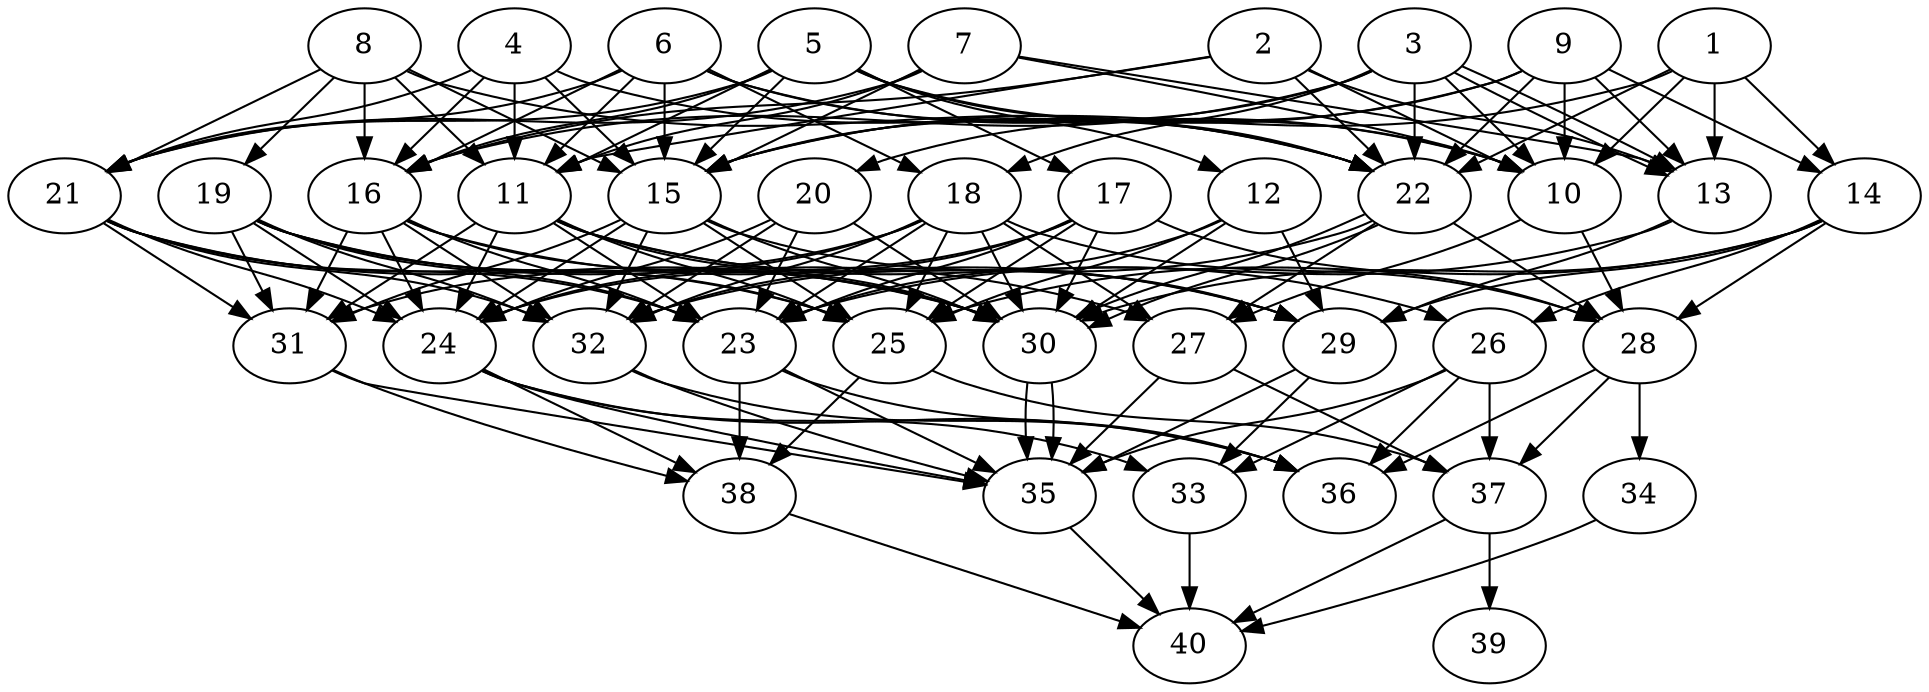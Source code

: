 // DAG automatically generated by daggen at Thu Oct  3 14:06:48 2019
// ./daggen --dot -n 40 --ccr 0.3 --fat 0.7 --regular 0.5 --density 0.9 --mindata 5242880 --maxdata 52428800 
digraph G {
  1 [size="49602560", alpha="0.08", expect_size="14880768"] 
  1 -> 10 [size ="14880768"]
  1 -> 13 [size ="14880768"]
  1 -> 14 [size ="14880768"]
  1 -> 15 [size ="14880768"]
  1 -> 22 [size ="14880768"]
  2 [size="159501653", alpha="0.03", expect_size="47850496"] 
  2 -> 10 [size ="47850496"]
  2 -> 11 [size ="47850496"]
  2 -> 13 [size ="47850496"]
  2 -> 16 [size ="47850496"]
  2 -> 22 [size ="47850496"]
  3 [size="18107733", alpha="0.01", expect_size="5432320"] 
  3 -> 10 [size ="5432320"]
  3 -> 13 [size ="5432320"]
  3 -> 13 [size ="5432320"]
  3 -> 15 [size ="5432320"]
  3 -> 16 [size ="5432320"]
  3 -> 18 [size ="5432320"]
  3 -> 22 [size ="5432320"]
  4 [size="39058773", alpha="0.00", expect_size="11717632"] 
  4 -> 11 [size ="11717632"]
  4 -> 15 [size ="11717632"]
  4 -> 16 [size ="11717632"]
  4 -> 21 [size ="11717632"]
  4 -> 22 [size ="11717632"]
  5 [size="96914773", alpha="0.11", expect_size="29074432"] 
  5 -> 10 [size ="29074432"]
  5 -> 11 [size ="29074432"]
  5 -> 12 [size ="29074432"]
  5 -> 15 [size ="29074432"]
  5 -> 16 [size ="29074432"]
  5 -> 17 [size ="29074432"]
  5 -> 21 [size ="29074432"]
  5 -> 22 [size ="29074432"]
  6 [size="127208107", alpha="0.11", expect_size="38162432"] 
  6 -> 10 [size ="38162432"]
  6 -> 11 [size ="38162432"]
  6 -> 15 [size ="38162432"]
  6 -> 16 [size ="38162432"]
  6 -> 18 [size ="38162432"]
  6 -> 21 [size ="38162432"]
  6 -> 22 [size ="38162432"]
  7 [size="166386347", alpha="0.06", expect_size="49915904"] 
  7 -> 10 [size ="49915904"]
  7 -> 11 [size ="49915904"]
  7 -> 13 [size ="49915904"]
  7 -> 15 [size ="49915904"]
  7 -> 21 [size ="49915904"]
  8 [size="147374080", alpha="0.02", expect_size="44212224"] 
  8 -> 11 [size ="44212224"]
  8 -> 15 [size ="44212224"]
  8 -> 16 [size ="44212224"]
  8 -> 19 [size ="44212224"]
  8 -> 21 [size ="44212224"]
  8 -> 22 [size ="44212224"]
  9 [size="62102187", alpha="0.06", expect_size="18630656"] 
  9 -> 10 [size ="18630656"]
  9 -> 13 [size ="18630656"]
  9 -> 14 [size ="18630656"]
  9 -> 15 [size ="18630656"]
  9 -> 20 [size ="18630656"]
  9 -> 22 [size ="18630656"]
  10 [size="143523840", alpha="0.06", expect_size="43057152"] 
  10 -> 27 [size ="43057152"]
  10 -> 28 [size ="43057152"]
  11 [size="29931520", alpha="0.08", expect_size="8979456"] 
  11 -> 23 [size ="8979456"]
  11 -> 24 [size ="8979456"]
  11 -> 25 [size ="8979456"]
  11 -> 26 [size ="8979456"]
  11 -> 29 [size ="8979456"]
  11 -> 30 [size ="8979456"]
  11 -> 31 [size ="8979456"]
  12 [size="89743360", alpha="0.13", expect_size="26923008"] 
  12 -> 23 [size ="26923008"]
  12 -> 25 [size ="26923008"]
  12 -> 29 [size ="26923008"]
  12 -> 30 [size ="26923008"]
  13 [size="115725653", alpha="0.07", expect_size="34717696"] 
  13 -> 23 [size ="34717696"]
  13 -> 29 [size ="34717696"]
  14 [size="124200960", alpha="0.12", expect_size="37260288"] 
  14 -> 25 [size ="37260288"]
  14 -> 26 [size ="37260288"]
  14 -> 28 [size ="37260288"]
  14 -> 29 [size ="37260288"]
  14 -> 30 [size ="37260288"]
  15 [size="125286400", alpha="0.18", expect_size="37585920"] 
  15 -> 24 [size ="37585920"]
  15 -> 25 [size ="37585920"]
  15 -> 29 [size ="37585920"]
  15 -> 30 [size ="37585920"]
  15 -> 31 [size ="37585920"]
  15 -> 32 [size ="37585920"]
  16 [size="53340160", alpha="0.12", expect_size="16002048"] 
  16 -> 23 [size ="16002048"]
  16 -> 24 [size ="16002048"]
  16 -> 29 [size ="16002048"]
  16 -> 30 [size ="16002048"]
  16 -> 31 [size ="16002048"]
  16 -> 32 [size ="16002048"]
  17 [size="137560747", alpha="0.16", expect_size="41268224"] 
  17 -> 23 [size ="41268224"]
  17 -> 24 [size ="41268224"]
  17 -> 25 [size ="41268224"]
  17 -> 28 [size ="41268224"]
  17 -> 30 [size ="41268224"]
  17 -> 32 [size ="41268224"]
  18 [size="29074773", alpha="0.16", expect_size="8722432"] 
  18 -> 23 [size ="8722432"]
  18 -> 24 [size ="8722432"]
  18 -> 25 [size ="8722432"]
  18 -> 27 [size ="8722432"]
  18 -> 28 [size ="8722432"]
  18 -> 30 [size ="8722432"]
  18 -> 31 [size ="8722432"]
  18 -> 32 [size ="8722432"]
  19 [size="46455467", alpha="0.13", expect_size="13936640"] 
  19 -> 23 [size ="13936640"]
  19 -> 24 [size ="13936640"]
  19 -> 25 [size ="13936640"]
  19 -> 27 [size ="13936640"]
  19 -> 30 [size ="13936640"]
  19 -> 31 [size ="13936640"]
  19 -> 32 [size ="13936640"]
  20 [size="94122667", alpha="0.15", expect_size="28236800"] 
  20 -> 23 [size ="28236800"]
  20 -> 24 [size ="28236800"]
  20 -> 30 [size ="28236800"]
  20 -> 32 [size ="28236800"]
  21 [size="143998293", alpha="0.02", expect_size="43199488"] 
  21 -> 23 [size ="43199488"]
  21 -> 24 [size ="43199488"]
  21 -> 25 [size ="43199488"]
  21 -> 30 [size ="43199488"]
  21 -> 31 [size ="43199488"]
  21 -> 32 [size ="43199488"]
  22 [size="51927040", alpha="0.07", expect_size="15578112"] 
  22 -> 27 [size ="15578112"]
  22 -> 28 [size ="15578112"]
  22 -> 30 [size ="15578112"]
  22 -> 30 [size ="15578112"]
  22 -> 32 [size ="15578112"]
  23 [size="155074560", alpha="0.11", expect_size="46522368"] 
  23 -> 35 [size ="46522368"]
  23 -> 36 [size ="46522368"]
  23 -> 38 [size ="46522368"]
  24 [size="56330240", alpha="0.19", expect_size="16899072"] 
  24 -> 33 [size ="16899072"]
  24 -> 35 [size ="16899072"]
  24 -> 36 [size ="16899072"]
  24 -> 38 [size ="16899072"]
  25 [size="150913707", alpha="0.17", expect_size="45274112"] 
  25 -> 37 [size ="45274112"]
  25 -> 38 [size ="45274112"]
  26 [size="135727787", alpha="0.08", expect_size="40718336"] 
  26 -> 33 [size ="40718336"]
  26 -> 35 [size ="40718336"]
  26 -> 36 [size ="40718336"]
  26 -> 37 [size ="40718336"]
  27 [size="71062187", alpha="0.19", expect_size="21318656"] 
  27 -> 35 [size ="21318656"]
  27 -> 37 [size ="21318656"]
  28 [size="38287360", alpha="0.06", expect_size="11486208"] 
  28 -> 34 [size ="11486208"]
  28 -> 36 [size ="11486208"]
  28 -> 37 [size ="11486208"]
  29 [size="167079253", alpha="0.19", expect_size="50123776"] 
  29 -> 33 [size ="50123776"]
  29 -> 35 [size ="50123776"]
  30 [size="108564480", alpha="0.07", expect_size="32569344"] 
  30 -> 35 [size ="32569344"]
  30 -> 35 [size ="32569344"]
  31 [size="70389760", alpha="0.18", expect_size="21116928"] 
  31 -> 35 [size ="21116928"]
  31 -> 38 [size ="21116928"]
  32 [size="84691627", alpha="0.17", expect_size="25407488"] 
  32 -> 35 [size ="25407488"]
  32 -> 36 [size ="25407488"]
  33 [size="136202240", alpha="0.09", expect_size="40860672"] 
  33 -> 40 [size ="40860672"]
  34 [size="68273493", alpha="0.15", expect_size="20482048"] 
  34 -> 40 [size ="20482048"]
  35 [size="59774293", alpha="0.14", expect_size="17932288"] 
  35 -> 40 [size ="17932288"]
  36 [size="32856747", alpha="0.18", expect_size="9857024"] 
  37 [size="97252693", alpha="0.17", expect_size="29175808"] 
  37 -> 39 [size ="29175808"]
  37 -> 40 [size ="29175808"]
  38 [size="87302827", alpha="0.18", expect_size="26190848"] 
  38 -> 40 [size ="26190848"]
  39 [size="132911787", alpha="0.02", expect_size="39873536"] 
  40 [size="121419093", alpha="0.16", expect_size="36425728"] 
}
